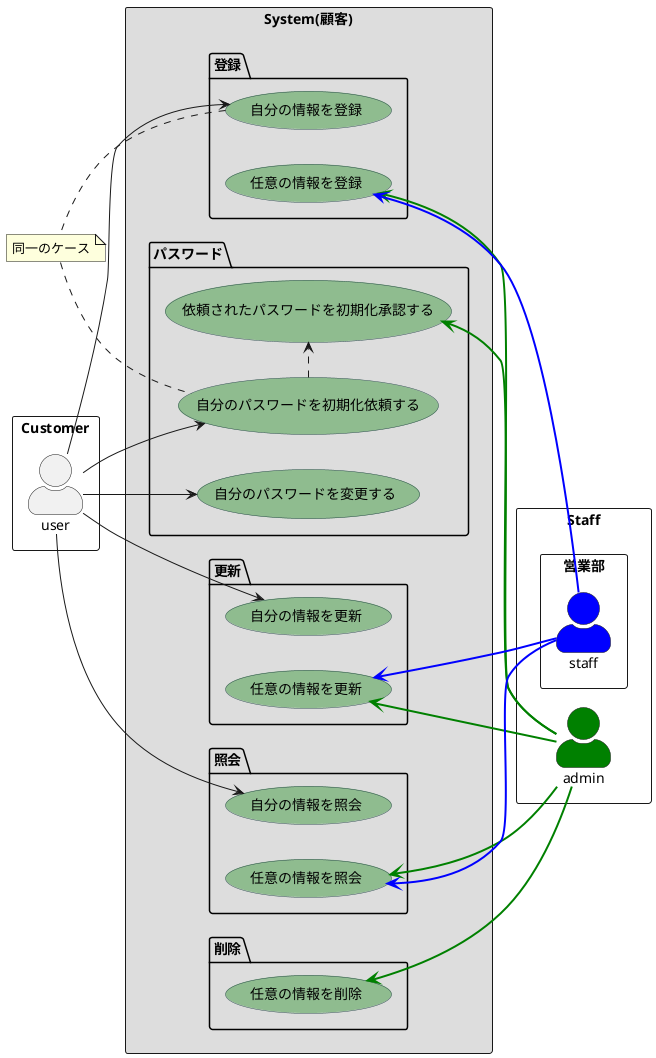 @startuml
'https://plantuml.com/use-case-diagram

left to right direction

skinparam actorStyle awesome

skinparam usecase {
    BackgroundColor DarkSeaGreen
    BorderColor DarkSlateGray
}

rectangle Customer {
    actor user
}

rectangle Staff {
    rectangle 営業部 {
        actor staff #blue
    }
    actor admin #green
}

rectangle System(顧客) #DDDDDD {
    package 登録 {
        usecase 自分の情報を登録
        usecase 任意の情報を登録
    }
    package 照会 {
        usecase 自分の情報を照会
        usecase 任意の情報を照会
    }
    package 更新 {
        usecase 自分の情報を更新
        usecase 任意の情報を更新
    }
    package 削除 {
        usecase 任意の情報を削除
    }
    package パスワード {
        usecase 自分のパスワードを変更する
        usecase 自分のパスワードを初期化依頼する
        usecase 依頼されたパスワードを初期化承認する
    }
}

note "同一のケース" as N1

user --> 自分の情報を登録
user --> 自分の情報を照会
user --> 自分の情報を更新
user --> 自分のパスワードを変更する
user --> 自分のパスワードを初期化依頼する
任意の情報を登録 <-[#green,bold]- admin
任意の情報を照会 <-[#green,bold]- admin
任意の情報を更新 <-[#green,bold]- admin
任意の情報を削除 <-[#green,bold]- admin
依頼されたパスワードを初期化承認する <-[#green,bold]- admin
任意の情報を登録 <-[#blue,bold]- staff
任意の情報を照会 <-[#blue,bold]- staff
任意の情報を更新 <-[#blue,bold]- staff
自分のパスワードを初期化依頼する .> 依頼されたパスワードを初期化承認する
自分の情報を登録 .. N1
N1 .. 自分のパスワードを初期化依頼する

@enduml
